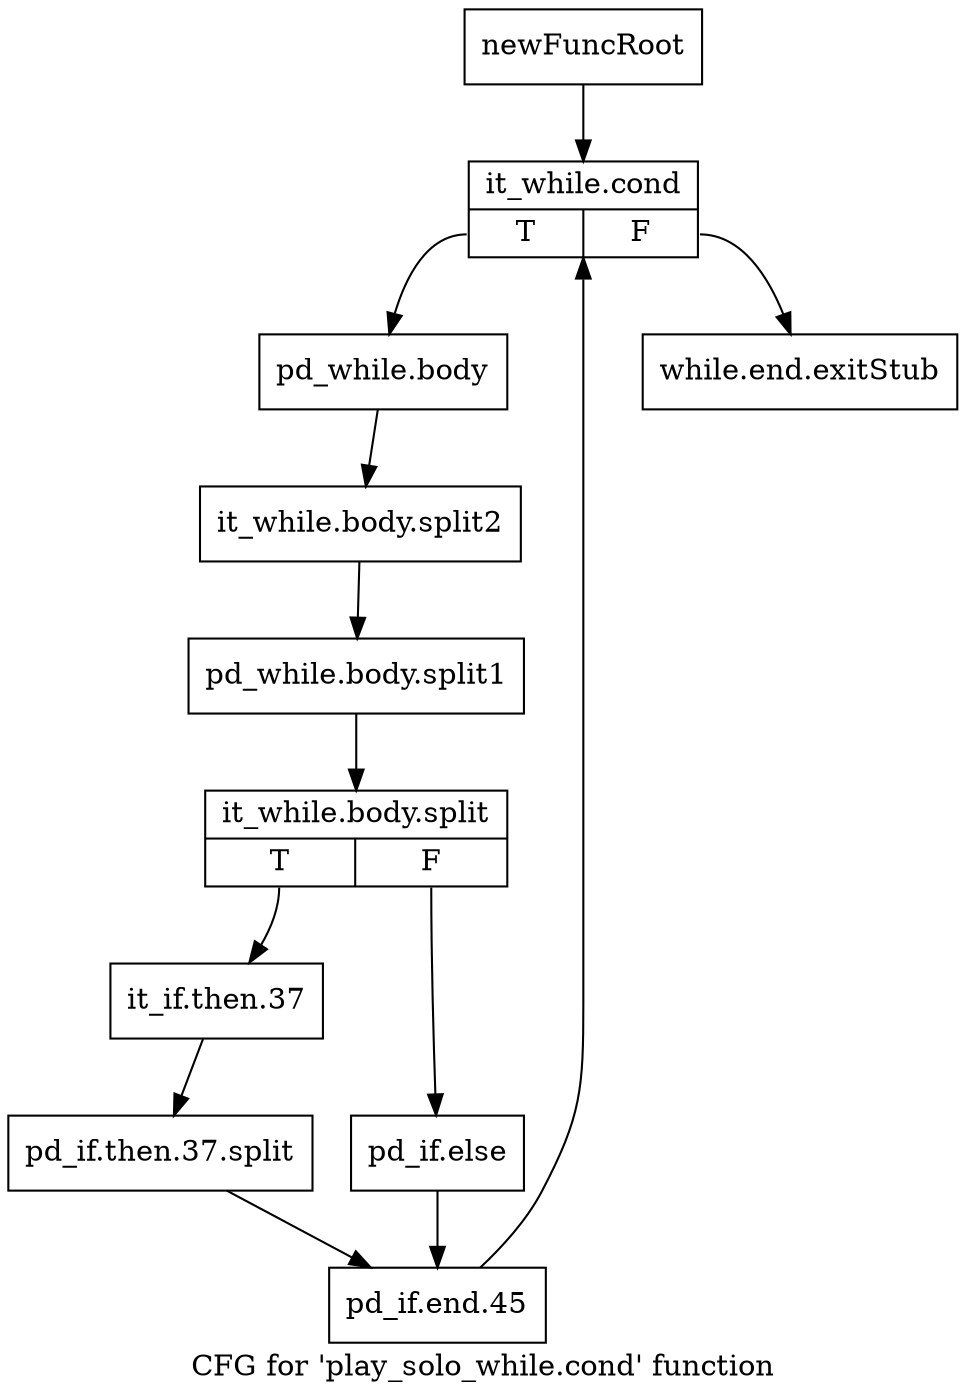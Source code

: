 digraph "CFG for 'play_solo_while.cond' function" {
	label="CFG for 'play_solo_while.cond' function";

	Node0x484caf0 [shape=record,label="{newFuncRoot}"];
	Node0x484caf0 -> Node0x484cb90;
	Node0x484cb40 [shape=record,label="{while.end.exitStub}"];
	Node0x484cb90 [shape=record,label="{it_while.cond|{<s0>T|<s1>F}}"];
	Node0x484cb90:s0 -> Node0x484cbe0;
	Node0x484cb90:s1 -> Node0x484cb40;
	Node0x484cbe0 [shape=record,label="{pd_while.body}"];
	Node0x484cbe0 -> Node0x561bda0;
	Node0x561bda0 [shape=record,label="{it_while.body.split2}"];
	Node0x561bda0 -> Node0x561be90;
	Node0x561be90 [shape=record,label="{pd_while.body.split1}"];
	Node0x561be90 -> Node0x561c160;
	Node0x561c160 [shape=record,label="{it_while.body.split|{<s0>T|<s1>F}}"];
	Node0x561c160:s0 -> Node0x484cc80;
	Node0x561c160:s1 -> Node0x484cc30;
	Node0x484cc30 [shape=record,label="{pd_if.else}"];
	Node0x484cc30 -> Node0x484ccd0;
	Node0x484cc80 [shape=record,label="{it_if.then.37}"];
	Node0x484cc80 -> Node0x4da0ac0;
	Node0x4da0ac0 [shape=record,label="{pd_if.then.37.split}"];
	Node0x4da0ac0 -> Node0x484ccd0;
	Node0x484ccd0 [shape=record,label="{pd_if.end.45}"];
	Node0x484ccd0 -> Node0x484cb90;
}
